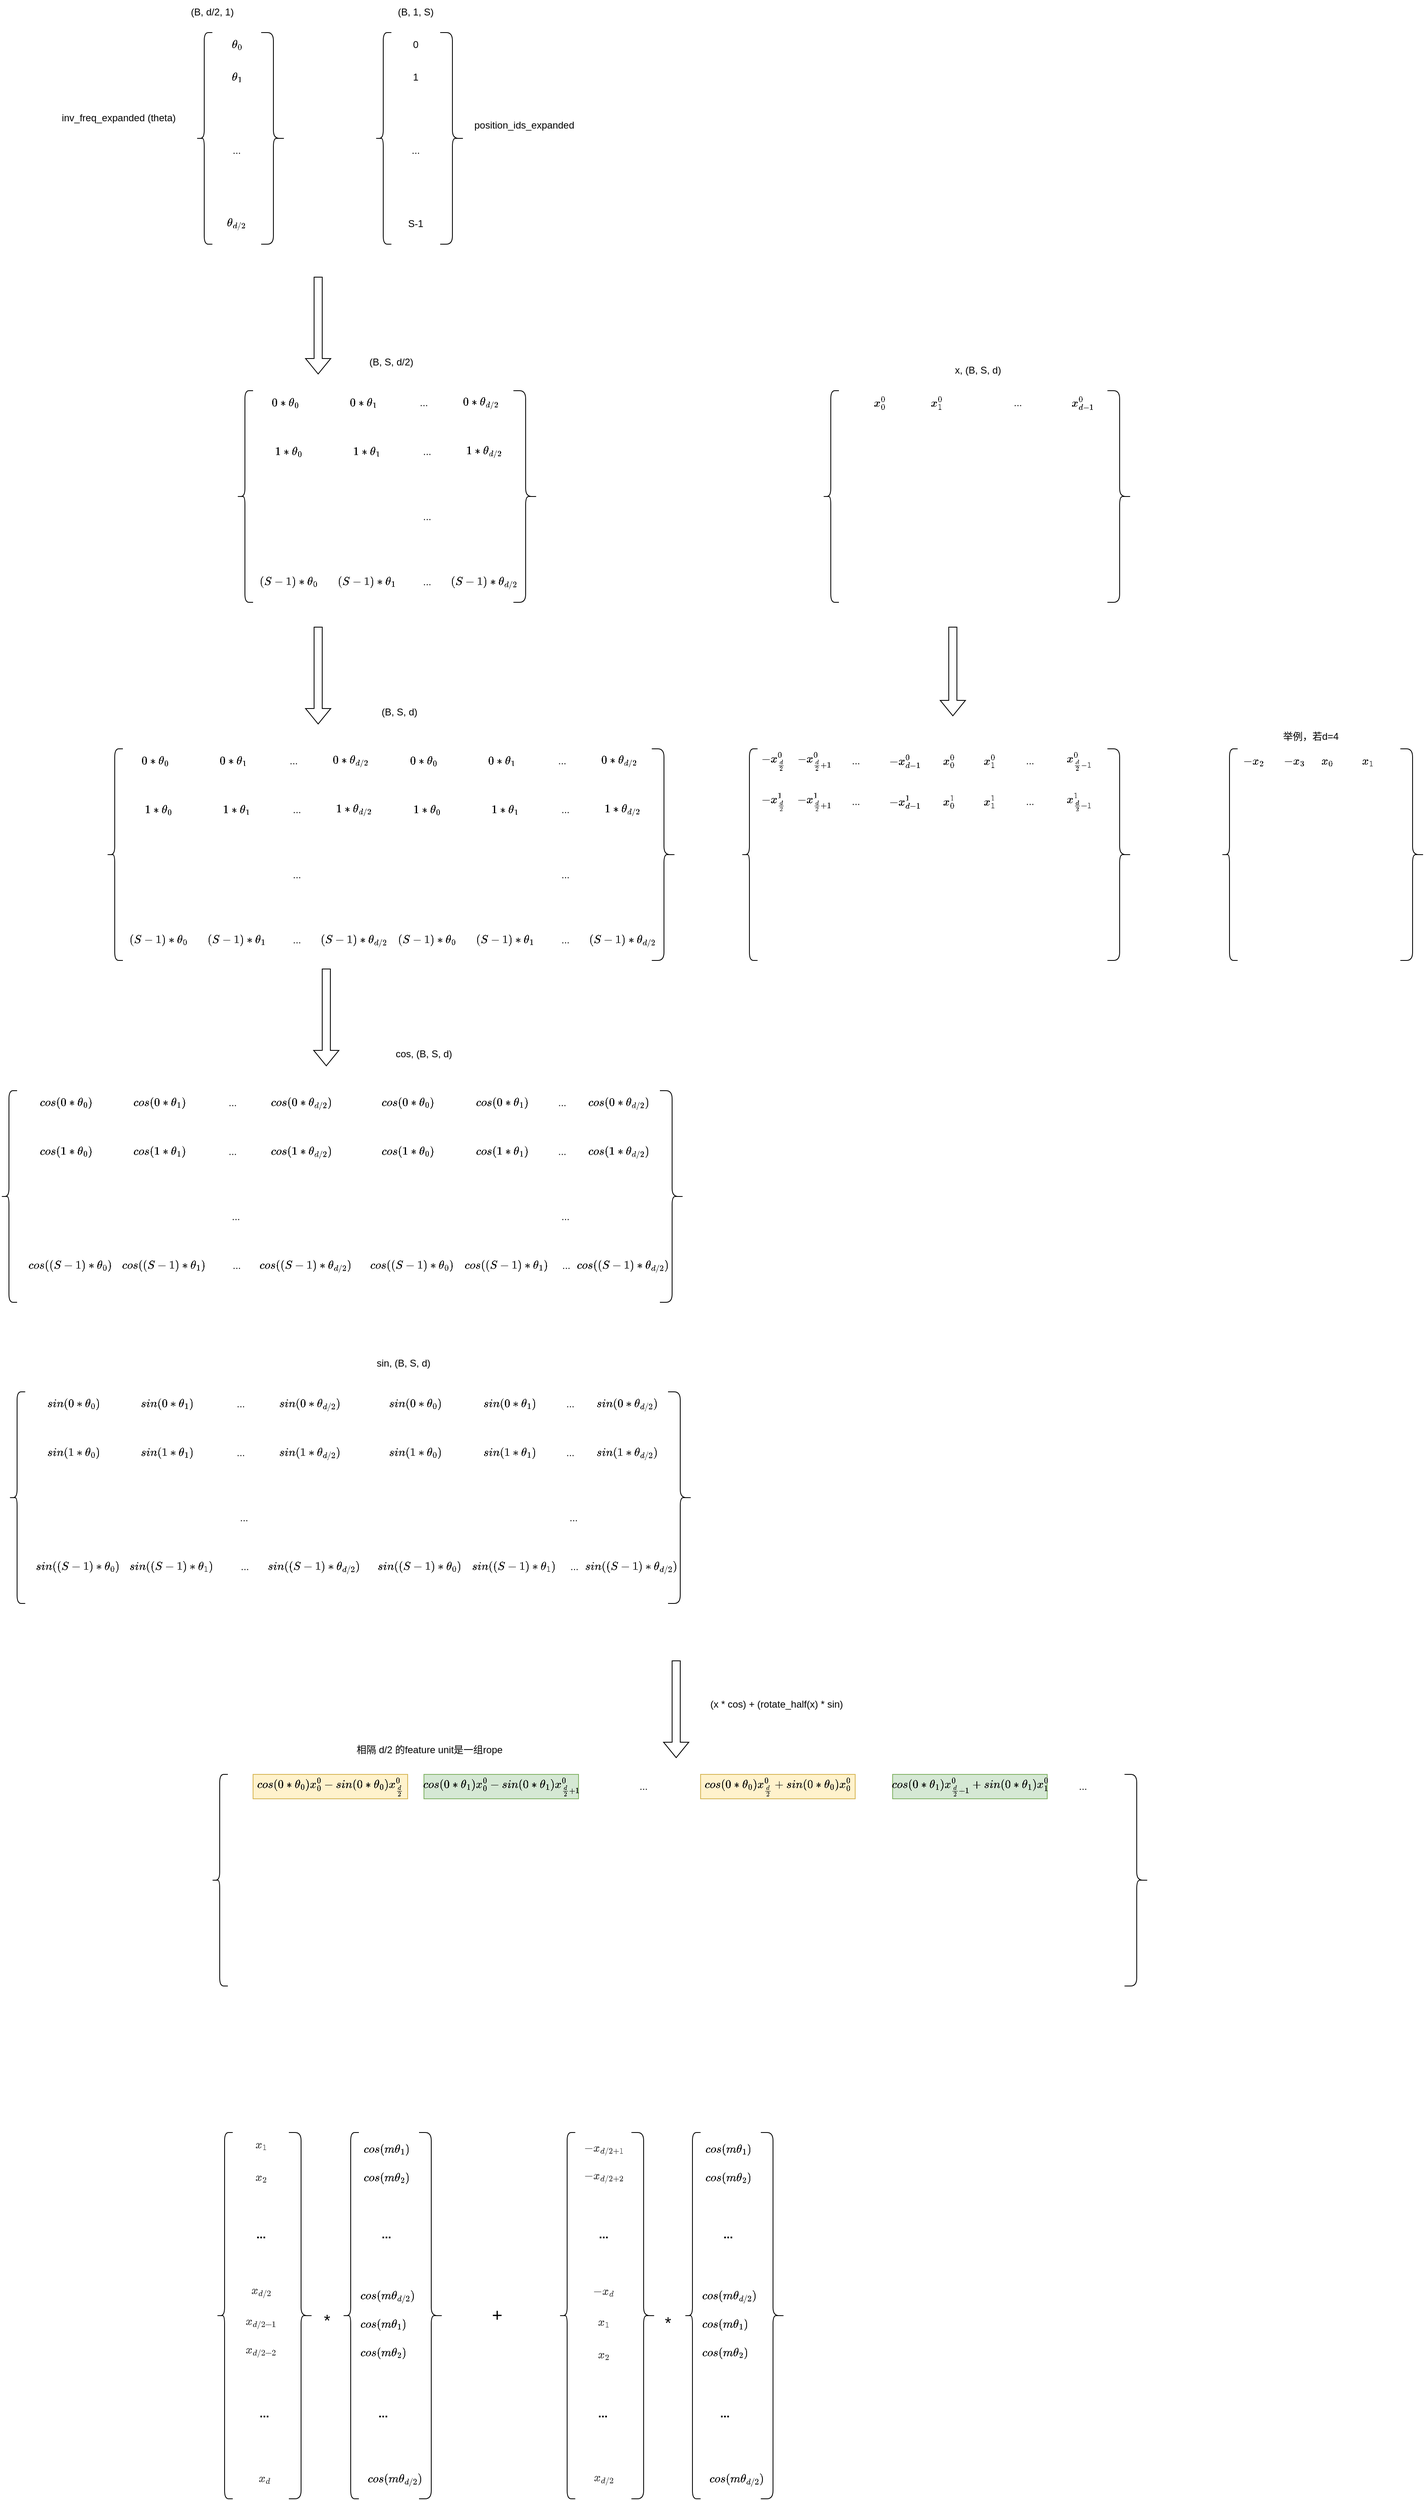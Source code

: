 <mxfile version="26.0.11">
  <diagram name="第 1 页" id="biBTl_rtlfQWN12dwksh">
    <mxGraphModel dx="1799" dy="966" grid="1" gridSize="10" guides="1" tooltips="1" connect="1" arrows="1" fold="1" page="1" pageScale="1" pageWidth="827" pageHeight="1169" math="1" shadow="0">
      <root>
        <mxCell id="0" />
        <mxCell id="1" parent="0" />
        <mxCell id="X_7hW94mpVs03wvkvOVI-5" value="" style="shape=curlyBracket;whiteSpace=wrap;html=1;rounded=1;labelPosition=left;verticalLabelPosition=middle;align=right;verticalAlign=middle;" parent="1" vertex="1">
          <mxGeometry x="290" y="90" width="20" height="260" as="geometry" />
        </mxCell>
        <mxCell id="X_7hW94mpVs03wvkvOVI-6" value="inv_freq_expanded (theta)" style="text;html=1;align=center;verticalAlign=middle;whiteSpace=wrap;rounded=0;" parent="1" vertex="1">
          <mxGeometry x="120" y="180" width="150" height="30" as="geometry" />
        </mxCell>
        <mxCell id="X_7hW94mpVs03wvkvOVI-7" value="$$\theta_0$$" style="text;html=1;align=center;verticalAlign=middle;whiteSpace=wrap;rounded=0;" parent="1" vertex="1">
          <mxGeometry x="310" y="90" width="60" height="30" as="geometry" />
        </mxCell>
        <mxCell id="X_7hW94mpVs03wvkvOVI-8" value="$$\theta_1$$" style="text;html=1;align=center;verticalAlign=middle;whiteSpace=wrap;rounded=0;" parent="1" vertex="1">
          <mxGeometry x="310" y="130" width="60" height="30" as="geometry" />
        </mxCell>
        <mxCell id="X_7hW94mpVs03wvkvOVI-9" value="$$\theta_{d/2}$$" style="text;html=1;align=center;verticalAlign=middle;whiteSpace=wrap;rounded=0;" parent="1" vertex="1">
          <mxGeometry x="310" y="310" width="60" height="30" as="geometry" />
        </mxCell>
        <mxCell id="X_7hW94mpVs03wvkvOVI-10" value="..." style="text;html=1;align=center;verticalAlign=middle;whiteSpace=wrap;rounded=0;" parent="1" vertex="1">
          <mxGeometry x="310" y="220" width="60" height="30" as="geometry" />
        </mxCell>
        <mxCell id="X_7hW94mpVs03wvkvOVI-12" value="" style="shape=curlyBracket;whiteSpace=wrap;html=1;rounded=1;flipH=1;labelPosition=right;verticalLabelPosition=middle;align=left;verticalAlign=middle;" parent="1" vertex="1">
          <mxGeometry x="370" y="90" width="30" height="260" as="geometry" />
        </mxCell>
        <mxCell id="X_7hW94mpVs03wvkvOVI-13" value="(B, d/2, 1)" style="text;html=1;align=center;verticalAlign=middle;whiteSpace=wrap;rounded=0;" parent="1" vertex="1">
          <mxGeometry x="280" y="50" width="60" height="30" as="geometry" />
        </mxCell>
        <mxCell id="X_7hW94mpVs03wvkvOVI-14" value="" style="shape=curlyBracket;whiteSpace=wrap;html=1;rounded=1;labelPosition=left;verticalLabelPosition=middle;align=right;verticalAlign=middle;" parent="1" vertex="1">
          <mxGeometry x="510" y="90" width="20" height="260" as="geometry" />
        </mxCell>
        <mxCell id="X_7hW94mpVs03wvkvOVI-15" value="0" style="text;html=1;align=center;verticalAlign=middle;whiteSpace=wrap;rounded=0;" parent="1" vertex="1">
          <mxGeometry x="530" y="90" width="60" height="30" as="geometry" />
        </mxCell>
        <mxCell id="X_7hW94mpVs03wvkvOVI-16" value="1" style="text;html=1;align=center;verticalAlign=middle;whiteSpace=wrap;rounded=0;" parent="1" vertex="1">
          <mxGeometry x="530" y="130" width="60" height="30" as="geometry" />
        </mxCell>
        <mxCell id="X_7hW94mpVs03wvkvOVI-17" value="S-1" style="text;html=1;align=center;verticalAlign=middle;whiteSpace=wrap;rounded=0;" parent="1" vertex="1">
          <mxGeometry x="530" y="310" width="60" height="30" as="geometry" />
        </mxCell>
        <mxCell id="X_7hW94mpVs03wvkvOVI-18" value="..." style="text;html=1;align=center;verticalAlign=middle;whiteSpace=wrap;rounded=0;" parent="1" vertex="1">
          <mxGeometry x="530" y="220" width="60" height="30" as="geometry" />
        </mxCell>
        <mxCell id="X_7hW94mpVs03wvkvOVI-19" value="" style="shape=curlyBracket;whiteSpace=wrap;html=1;rounded=1;flipH=1;labelPosition=right;verticalLabelPosition=middle;align=left;verticalAlign=middle;" parent="1" vertex="1">
          <mxGeometry x="590" y="90" width="30" height="260" as="geometry" />
        </mxCell>
        <mxCell id="X_7hW94mpVs03wvkvOVI-20" value="(B, 1, S)" style="text;html=1;align=center;verticalAlign=middle;whiteSpace=wrap;rounded=0;" parent="1" vertex="1">
          <mxGeometry x="530" y="50" width="60" height="30" as="geometry" />
        </mxCell>
        <mxCell id="X_7hW94mpVs03wvkvOVI-22" value="position_ids_expanded" style="text;whiteSpace=wrap;" parent="1" vertex="1">
          <mxGeometry x="630" y="190" width="160" height="40" as="geometry" />
        </mxCell>
        <mxCell id="X_7hW94mpVs03wvkvOVI-23" value="" style="shape=flexArrow;endArrow=classic;html=1;rounded=0;" parent="1" edge="1">
          <mxGeometry width="50" height="50" relative="1" as="geometry">
            <mxPoint x="440" y="390" as="sourcePoint" />
            <mxPoint x="440" y="510" as="targetPoint" />
          </mxGeometry>
        </mxCell>
        <mxCell id="X_7hW94mpVs03wvkvOVI-24" value="" style="shape=curlyBracket;whiteSpace=wrap;html=1;rounded=1;labelPosition=left;verticalLabelPosition=middle;align=right;verticalAlign=middle;" parent="1" vertex="1">
          <mxGeometry x="340" y="530" width="20" height="260" as="geometry" />
        </mxCell>
        <mxCell id="X_7hW94mpVs03wvkvOVI-25" value="$$0 * \theta_0 $$" style="text;html=1;align=center;verticalAlign=middle;whiteSpace=wrap;rounded=0;" parent="1" vertex="1">
          <mxGeometry x="370" y="530" width="60" height="30" as="geometry" />
        </mxCell>
        <mxCell id="X_7hW94mpVs03wvkvOVI-28" value="..." style="text;html=1;align=center;verticalAlign=middle;whiteSpace=wrap;rounded=0;" parent="1" vertex="1">
          <mxGeometry x="540" y="530" width="60" height="30" as="geometry" />
        </mxCell>
        <mxCell id="X_7hW94mpVs03wvkvOVI-29" value="" style="shape=curlyBracket;whiteSpace=wrap;html=1;rounded=1;flipH=1;labelPosition=right;verticalLabelPosition=middle;align=left;verticalAlign=middle;" parent="1" vertex="1">
          <mxGeometry x="680" y="530" width="30" height="260" as="geometry" />
        </mxCell>
        <mxCell id="X_7hW94mpVs03wvkvOVI-30" value="(B, S, d/2)" style="text;html=1;align=center;verticalAlign=middle;whiteSpace=wrap;rounded=0;" parent="1" vertex="1">
          <mxGeometry x="500" y="480" width="60" height="30" as="geometry" />
        </mxCell>
        <mxCell id="X_7hW94mpVs03wvkvOVI-34" value="$$0 * \theta_1 $$" style="text;html=1;align=center;verticalAlign=middle;whiteSpace=wrap;rounded=0;" parent="1" vertex="1">
          <mxGeometry x="466" y="530" width="60" height="30" as="geometry" />
        </mxCell>
        <mxCell id="X_7hW94mpVs03wvkvOVI-35" value="$$0 * \theta_{d/2} $$" style="text;html=1;align=center;verticalAlign=middle;whiteSpace=wrap;rounded=0;" parent="1" vertex="1">
          <mxGeometry x="610" y="530" width="60" height="30" as="geometry" />
        </mxCell>
        <mxCell id="X_7hW94mpVs03wvkvOVI-36" value="$$1 * \theta_0 $$" style="text;html=1;align=center;verticalAlign=middle;whiteSpace=wrap;rounded=0;" parent="1" vertex="1">
          <mxGeometry x="374" y="590" width="60" height="30" as="geometry" />
        </mxCell>
        <mxCell id="X_7hW94mpVs03wvkvOVI-37" value="..." style="text;html=1;align=center;verticalAlign=middle;whiteSpace=wrap;rounded=0;" parent="1" vertex="1">
          <mxGeometry x="544" y="590" width="60" height="30" as="geometry" />
        </mxCell>
        <mxCell id="X_7hW94mpVs03wvkvOVI-38" value="$$1 * \theta_1 $$" style="text;html=1;align=center;verticalAlign=middle;whiteSpace=wrap;rounded=0;" parent="1" vertex="1">
          <mxGeometry x="470" y="590" width="60" height="30" as="geometry" />
        </mxCell>
        <mxCell id="X_7hW94mpVs03wvkvOVI-39" value="$$1 * \theta_{d/2} $$" style="text;html=1;align=center;verticalAlign=middle;whiteSpace=wrap;rounded=0;" parent="1" vertex="1">
          <mxGeometry x="614" y="590" width="60" height="30" as="geometry" />
        </mxCell>
        <mxCell id="X_7hW94mpVs03wvkvOVI-40" value="$$(S-1) * \theta_0 $$" style="text;html=1;align=center;verticalAlign=middle;whiteSpace=wrap;rounded=0;" parent="1" vertex="1">
          <mxGeometry x="374" y="750" width="60" height="30" as="geometry" />
        </mxCell>
        <mxCell id="X_7hW94mpVs03wvkvOVI-41" value="..." style="text;html=1;align=center;verticalAlign=middle;whiteSpace=wrap;rounded=0;" parent="1" vertex="1">
          <mxGeometry x="544" y="750" width="60" height="30" as="geometry" />
        </mxCell>
        <mxCell id="X_7hW94mpVs03wvkvOVI-42" value="$$(S-1) * \theta_1 $$" style="text;html=1;align=center;verticalAlign=middle;whiteSpace=wrap;rounded=0;" parent="1" vertex="1">
          <mxGeometry x="470" y="750" width="60" height="30" as="geometry" />
        </mxCell>
        <mxCell id="X_7hW94mpVs03wvkvOVI-43" value="$$(S-1) * \theta_{d/2} $$" style="text;html=1;align=center;verticalAlign=middle;whiteSpace=wrap;rounded=0;" parent="1" vertex="1">
          <mxGeometry x="614" y="750" width="60" height="30" as="geometry" />
        </mxCell>
        <mxCell id="X_7hW94mpVs03wvkvOVI-44" value="..." style="text;html=1;align=center;verticalAlign=middle;whiteSpace=wrap;rounded=0;" parent="1" vertex="1">
          <mxGeometry x="544" y="670" width="60" height="30" as="geometry" />
        </mxCell>
        <mxCell id="X_7hW94mpVs03wvkvOVI-46" value="" style="shape=flexArrow;endArrow=classic;html=1;rounded=0;" parent="1" edge="1">
          <mxGeometry width="50" height="50" relative="1" as="geometry">
            <mxPoint x="440" y="820" as="sourcePoint" />
            <mxPoint x="440" y="940" as="targetPoint" />
          </mxGeometry>
        </mxCell>
        <mxCell id="X_7hW94mpVs03wvkvOVI-47" value="" style="shape=curlyBracket;whiteSpace=wrap;html=1;rounded=1;labelPosition=left;verticalLabelPosition=middle;align=right;verticalAlign=middle;" parent="1" vertex="1">
          <mxGeometry x="180" y="970" width="20" height="260" as="geometry" />
        </mxCell>
        <mxCell id="X_7hW94mpVs03wvkvOVI-48" value="$$0 * \theta_0 $$" style="text;html=1;align=center;verticalAlign=middle;whiteSpace=wrap;rounded=0;" parent="1" vertex="1">
          <mxGeometry x="210" y="970" width="60" height="30" as="geometry" />
        </mxCell>
        <mxCell id="X_7hW94mpVs03wvkvOVI-49" value="..." style="text;html=1;align=center;verticalAlign=middle;whiteSpace=wrap;rounded=0;" parent="1" vertex="1">
          <mxGeometry x="380" y="970" width="60" height="30" as="geometry" />
        </mxCell>
        <mxCell id="X_7hW94mpVs03wvkvOVI-50" value="" style="shape=curlyBracket;whiteSpace=wrap;html=1;rounded=1;flipH=1;labelPosition=right;verticalLabelPosition=middle;align=left;verticalAlign=middle;" parent="1" vertex="1">
          <mxGeometry x="850" y="970" width="30" height="260" as="geometry" />
        </mxCell>
        <mxCell id="X_7hW94mpVs03wvkvOVI-51" value="$$0 * \theta_1 $$" style="text;html=1;align=center;verticalAlign=middle;whiteSpace=wrap;rounded=0;" parent="1" vertex="1">
          <mxGeometry x="306" y="970" width="60" height="30" as="geometry" />
        </mxCell>
        <mxCell id="X_7hW94mpVs03wvkvOVI-52" value="$$0 * \theta_{d/2} $$" style="text;html=1;align=center;verticalAlign=middle;whiteSpace=wrap;rounded=0;" parent="1" vertex="1">
          <mxGeometry x="450" y="970" width="60" height="30" as="geometry" />
        </mxCell>
        <mxCell id="X_7hW94mpVs03wvkvOVI-53" value="$$1 * \theta_0 $$" style="text;html=1;align=center;verticalAlign=middle;whiteSpace=wrap;rounded=0;" parent="1" vertex="1">
          <mxGeometry x="214" y="1030" width="60" height="30" as="geometry" />
        </mxCell>
        <mxCell id="X_7hW94mpVs03wvkvOVI-54" value="..." style="text;html=1;align=center;verticalAlign=middle;whiteSpace=wrap;rounded=0;" parent="1" vertex="1">
          <mxGeometry x="384" y="1030" width="60" height="30" as="geometry" />
        </mxCell>
        <mxCell id="X_7hW94mpVs03wvkvOVI-55" value="$$1 * \theta_1 $$" style="text;html=1;align=center;verticalAlign=middle;whiteSpace=wrap;rounded=0;" parent="1" vertex="1">
          <mxGeometry x="310" y="1030" width="60" height="30" as="geometry" />
        </mxCell>
        <mxCell id="X_7hW94mpVs03wvkvOVI-56" value="$$1 * \theta_{d/2} $$" style="text;html=1;align=center;verticalAlign=middle;whiteSpace=wrap;rounded=0;" parent="1" vertex="1">
          <mxGeometry x="454" y="1030" width="60" height="30" as="geometry" />
        </mxCell>
        <mxCell id="X_7hW94mpVs03wvkvOVI-57" value="$$(S-1) * \theta_0 $$" style="text;html=1;align=center;verticalAlign=middle;whiteSpace=wrap;rounded=0;" parent="1" vertex="1">
          <mxGeometry x="214" y="1190" width="60" height="30" as="geometry" />
        </mxCell>
        <mxCell id="X_7hW94mpVs03wvkvOVI-58" value="..." style="text;html=1;align=center;verticalAlign=middle;whiteSpace=wrap;rounded=0;" parent="1" vertex="1">
          <mxGeometry x="384" y="1190" width="60" height="30" as="geometry" />
        </mxCell>
        <mxCell id="X_7hW94mpVs03wvkvOVI-59" value="$$(S-1) * \theta_1 $$" style="text;html=1;align=center;verticalAlign=middle;whiteSpace=wrap;rounded=0;" parent="1" vertex="1">
          <mxGeometry x="310" y="1190" width="60" height="30" as="geometry" />
        </mxCell>
        <mxCell id="X_7hW94mpVs03wvkvOVI-60" value="$$(S-1) * \theta_{d/2} $$" style="text;html=1;align=center;verticalAlign=middle;whiteSpace=wrap;rounded=0;" parent="1" vertex="1">
          <mxGeometry x="454" y="1190" width="60" height="30" as="geometry" />
        </mxCell>
        <mxCell id="X_7hW94mpVs03wvkvOVI-61" value="..." style="text;html=1;align=center;verticalAlign=middle;whiteSpace=wrap;rounded=0;" parent="1" vertex="1">
          <mxGeometry x="384" y="1110" width="60" height="30" as="geometry" />
        </mxCell>
        <mxCell id="X_7hW94mpVs03wvkvOVI-62" value="$$0 * \theta_0 $$" style="text;html=1;align=center;verticalAlign=middle;whiteSpace=wrap;rounded=0;" parent="1" vertex="1">
          <mxGeometry x="540" y="970" width="60" height="30" as="geometry" />
        </mxCell>
        <mxCell id="X_7hW94mpVs03wvkvOVI-63" value="..." style="text;html=1;align=center;verticalAlign=middle;whiteSpace=wrap;rounded=0;" parent="1" vertex="1">
          <mxGeometry x="710" y="970" width="60" height="30" as="geometry" />
        </mxCell>
        <mxCell id="X_7hW94mpVs03wvkvOVI-64" value="$$0 * \theta_1 $$" style="text;html=1;align=center;verticalAlign=middle;whiteSpace=wrap;rounded=0;" parent="1" vertex="1">
          <mxGeometry x="636" y="970" width="60" height="30" as="geometry" />
        </mxCell>
        <mxCell id="X_7hW94mpVs03wvkvOVI-65" value="$$0 * \theta_{d/2} $$" style="text;html=1;align=center;verticalAlign=middle;whiteSpace=wrap;rounded=0;" parent="1" vertex="1">
          <mxGeometry x="780" y="970" width="60" height="30" as="geometry" />
        </mxCell>
        <mxCell id="X_7hW94mpVs03wvkvOVI-66" value="$$1 * \theta_0 $$" style="text;html=1;align=center;verticalAlign=middle;whiteSpace=wrap;rounded=0;" parent="1" vertex="1">
          <mxGeometry x="544" y="1030" width="60" height="30" as="geometry" />
        </mxCell>
        <mxCell id="X_7hW94mpVs03wvkvOVI-67" value="..." style="text;html=1;align=center;verticalAlign=middle;whiteSpace=wrap;rounded=0;" parent="1" vertex="1">
          <mxGeometry x="714" y="1030" width="60" height="30" as="geometry" />
        </mxCell>
        <mxCell id="X_7hW94mpVs03wvkvOVI-68" value="$$1 * \theta_1 $$" style="text;html=1;align=center;verticalAlign=middle;whiteSpace=wrap;rounded=0;" parent="1" vertex="1">
          <mxGeometry x="640" y="1030" width="60" height="30" as="geometry" />
        </mxCell>
        <mxCell id="X_7hW94mpVs03wvkvOVI-69" value="$$1 * \theta_{d/2} $$" style="text;html=1;align=center;verticalAlign=middle;whiteSpace=wrap;rounded=0;" parent="1" vertex="1">
          <mxGeometry x="784" y="1030" width="60" height="30" as="geometry" />
        </mxCell>
        <mxCell id="X_7hW94mpVs03wvkvOVI-70" value="$$(S-1) * \theta_0 $$" style="text;html=1;align=center;verticalAlign=middle;whiteSpace=wrap;rounded=0;" parent="1" vertex="1">
          <mxGeometry x="544" y="1190" width="60" height="30" as="geometry" />
        </mxCell>
        <mxCell id="X_7hW94mpVs03wvkvOVI-71" value="..." style="text;html=1;align=center;verticalAlign=middle;whiteSpace=wrap;rounded=0;" parent="1" vertex="1">
          <mxGeometry x="714" y="1190" width="60" height="30" as="geometry" />
        </mxCell>
        <mxCell id="X_7hW94mpVs03wvkvOVI-72" value="$$(S-1) * \theta_1 $$" style="text;html=1;align=center;verticalAlign=middle;whiteSpace=wrap;rounded=0;" parent="1" vertex="1">
          <mxGeometry x="640" y="1190" width="60" height="30" as="geometry" />
        </mxCell>
        <mxCell id="X_7hW94mpVs03wvkvOVI-73" value="$$(S-1) * \theta_{d/2} $$" style="text;html=1;align=center;verticalAlign=middle;whiteSpace=wrap;rounded=0;" parent="1" vertex="1">
          <mxGeometry x="784" y="1190" width="60" height="30" as="geometry" />
        </mxCell>
        <mxCell id="X_7hW94mpVs03wvkvOVI-74" value="..." style="text;html=1;align=center;verticalAlign=middle;whiteSpace=wrap;rounded=0;" parent="1" vertex="1">
          <mxGeometry x="714" y="1110" width="60" height="30" as="geometry" />
        </mxCell>
        <mxCell id="X_7hW94mpVs03wvkvOVI-76" value="(B, S, d)" style="text;html=1;align=center;verticalAlign=middle;whiteSpace=wrap;rounded=0;" parent="1" vertex="1">
          <mxGeometry x="510" y="910" width="60" height="30" as="geometry" />
        </mxCell>
        <mxCell id="X_7hW94mpVs03wvkvOVI-77" value="x, (B, S, d)" style="text;html=1;align=center;verticalAlign=middle;whiteSpace=wrap;rounded=0;" parent="1" vertex="1">
          <mxGeometry x="1221" y="490" width="60" height="30" as="geometry" />
        </mxCell>
        <mxCell id="X_7hW94mpVs03wvkvOVI-78" value="" style="shape=curlyBracket;whiteSpace=wrap;html=1;rounded=1;labelPosition=left;verticalLabelPosition=middle;align=right;verticalAlign=middle;" parent="1" vertex="1">
          <mxGeometry x="1060" y="530" width="20" height="260" as="geometry" />
        </mxCell>
        <mxCell id="X_7hW94mpVs03wvkvOVI-79" value="$$x_0^0$$" style="text;html=1;align=center;verticalAlign=middle;whiteSpace=wrap;rounded=0;" parent="1" vertex="1">
          <mxGeometry x="1100" y="530" width="60" height="30" as="geometry" />
        </mxCell>
        <mxCell id="X_7hW94mpVs03wvkvOVI-80" value="$$x_1^0$$" style="text;html=1;align=center;verticalAlign=middle;whiteSpace=wrap;rounded=0;" parent="1" vertex="1">
          <mxGeometry x="1170" y="530" width="60" height="30" as="geometry" />
        </mxCell>
        <mxCell id="X_7hW94mpVs03wvkvOVI-81" value="$$x^0_{d-1}$$" style="text;html=1;align=center;verticalAlign=middle;whiteSpace=wrap;rounded=0;" parent="1" vertex="1">
          <mxGeometry x="1350" y="530" width="60" height="30" as="geometry" />
        </mxCell>
        <mxCell id="X_7hW94mpVs03wvkvOVI-83" value="" style="shape=curlyBracket;whiteSpace=wrap;html=1;rounded=1;flipH=1;labelPosition=right;verticalLabelPosition=middle;align=left;verticalAlign=middle;" parent="1" vertex="1">
          <mxGeometry x="1410" y="530" width="30" height="260" as="geometry" />
        </mxCell>
        <mxCell id="X_7hW94mpVs03wvkvOVI-84" value="" style="shape=flexArrow;endArrow=classic;html=1;rounded=0;" parent="1" edge="1">
          <mxGeometry width="50" height="50" relative="1" as="geometry">
            <mxPoint x="1220" y="820" as="sourcePoint" />
            <mxPoint x="1220" y="930" as="targetPoint" />
          </mxGeometry>
        </mxCell>
        <mxCell id="X_7hW94mpVs03wvkvOVI-85" value="..." style="text;html=1;align=center;verticalAlign=middle;whiteSpace=wrap;rounded=0;" parent="1" vertex="1">
          <mxGeometry x="1270" y="530" width="60" height="30" as="geometry" />
        </mxCell>
        <mxCell id="X_7hW94mpVs03wvkvOVI-86" value="" style="shape=curlyBracket;whiteSpace=wrap;html=1;rounded=1;labelPosition=left;verticalLabelPosition=middle;align=right;verticalAlign=middle;" parent="1" vertex="1">
          <mxGeometry x="960" y="970" width="20" height="260" as="geometry" />
        </mxCell>
        <mxCell id="X_7hW94mpVs03wvkvOVI-87" value="$$x_0^0$$" style="text;html=1;align=center;verticalAlign=middle;whiteSpace=wrap;rounded=0;" parent="1" vertex="1">
          <mxGeometry x="1185" y="970" width="60" height="30" as="geometry" />
        </mxCell>
        <mxCell id="X_7hW94mpVs03wvkvOVI-88" value="$$x_1^0$$" style="text;html=1;align=center;verticalAlign=middle;whiteSpace=wrap;rounded=0;" parent="1" vertex="1">
          <mxGeometry x="1235" y="970" width="60" height="30" as="geometry" />
        </mxCell>
        <mxCell id="X_7hW94mpVs03wvkvOVI-89" value="$$x_{\frac{d}{2}-1}^0$$" style="text;html=1;align=center;verticalAlign=middle;whiteSpace=wrap;rounded=0;" parent="1" vertex="1">
          <mxGeometry x="1345" y="970" width="60" height="30" as="geometry" />
        </mxCell>
        <mxCell id="X_7hW94mpVs03wvkvOVI-91" value="..." style="text;html=1;align=center;verticalAlign=middle;whiteSpace=wrap;rounded=0;" parent="1" vertex="1">
          <mxGeometry x="1285" y="970" width="60" height="30" as="geometry" />
        </mxCell>
        <mxCell id="X_7hW94mpVs03wvkvOVI-95" value="$$-x^0_{d-1}$$" style="text;html=1;align=center;verticalAlign=middle;whiteSpace=wrap;rounded=0;" parent="1" vertex="1">
          <mxGeometry x="1131" y="970" width="60" height="30" as="geometry" />
        </mxCell>
        <mxCell id="X_7hW94mpVs03wvkvOVI-96" value="" style="shape=curlyBracket;whiteSpace=wrap;html=1;rounded=1;flipH=1;labelPosition=right;verticalLabelPosition=middle;align=left;verticalAlign=middle;" parent="1" vertex="1">
          <mxGeometry x="1410" y="970" width="30" height="260" as="geometry" />
        </mxCell>
        <mxCell id="X_7hW94mpVs03wvkvOVI-97" value="..." style="text;html=1;align=center;verticalAlign=middle;whiteSpace=wrap;rounded=0;" parent="1" vertex="1">
          <mxGeometry x="1071" y="970" width="60" height="30" as="geometry" />
        </mxCell>
        <mxCell id="X_7hW94mpVs03wvkvOVI-98" value="$$-x^0_{\frac{d}{2}}$$" style="text;html=1;align=center;verticalAlign=middle;whiteSpace=wrap;rounded=0;" parent="1" vertex="1">
          <mxGeometry x="970" y="970" width="60" height="30" as="geometry" />
        </mxCell>
        <mxCell id="X_7hW94mpVs03wvkvOVI-99" value="$$-x^0_{\frac{d}{2}+1}$$" style="text;html=1;align=center;verticalAlign=middle;whiteSpace=wrap;rounded=0;" parent="1" vertex="1">
          <mxGeometry x="1020" y="970" width="60" height="30" as="geometry" />
        </mxCell>
        <mxCell id="X_7hW94mpVs03wvkvOVI-101" value="" style="shape=curlyBracket;whiteSpace=wrap;html=1;rounded=1;labelPosition=left;verticalLabelPosition=middle;align=right;verticalAlign=middle;" parent="1" vertex="1">
          <mxGeometry x="1550" y="970" width="20" height="260" as="geometry" />
        </mxCell>
        <mxCell id="X_7hW94mpVs03wvkvOVI-102" value="$$x_0$$" style="text;html=1;align=center;verticalAlign=middle;whiteSpace=wrap;rounded=0;" parent="1" vertex="1">
          <mxGeometry x="1650" y="970" width="60" height="30" as="geometry" />
        </mxCell>
        <mxCell id="X_7hW94mpVs03wvkvOVI-103" value="$$x_1$$" style="text;html=1;align=center;verticalAlign=middle;whiteSpace=wrap;rounded=0;" parent="1" vertex="1">
          <mxGeometry x="1700" y="970" width="60" height="30" as="geometry" />
        </mxCell>
        <mxCell id="X_7hW94mpVs03wvkvOVI-107" value="" style="shape=curlyBracket;whiteSpace=wrap;html=1;rounded=1;flipH=1;labelPosition=right;verticalLabelPosition=middle;align=left;verticalAlign=middle;" parent="1" vertex="1">
          <mxGeometry x="1770" y="970" width="30" height="260" as="geometry" />
        </mxCell>
        <mxCell id="X_7hW94mpVs03wvkvOVI-109" value="$$-x_2$$" style="text;html=1;align=center;verticalAlign=middle;whiteSpace=wrap;rounded=0;" parent="1" vertex="1">
          <mxGeometry x="1560" y="970" width="60" height="30" as="geometry" />
        </mxCell>
        <mxCell id="X_7hW94mpVs03wvkvOVI-111" value="$$-x_3$$" style="text;html=1;align=center;verticalAlign=middle;whiteSpace=wrap;rounded=0;" parent="1" vertex="1">
          <mxGeometry x="1610" y="970" width="60" height="30" as="geometry" />
        </mxCell>
        <mxCell id="X_7hW94mpVs03wvkvOVI-113" value="举例，若d=4" style="text;html=1;align=center;verticalAlign=middle;whiteSpace=wrap;rounded=0;fontStyle=0" parent="1" vertex="1">
          <mxGeometry x="1620" y="940" width="80" height="30" as="geometry" />
        </mxCell>
        <mxCell id="X_7hW94mpVs03wvkvOVI-115" value="" style="shape=flexArrow;endArrow=classic;html=1;rounded=0;" parent="1" edge="1">
          <mxGeometry width="50" height="50" relative="1" as="geometry">
            <mxPoint x="450" y="1240" as="sourcePoint" />
            <mxPoint x="450" y="1360" as="targetPoint" />
          </mxGeometry>
        </mxCell>
        <mxCell id="X_7hW94mpVs03wvkvOVI-116" value="" style="shape=curlyBracket;whiteSpace=wrap;html=1;rounded=1;labelPosition=left;verticalLabelPosition=middle;align=right;verticalAlign=middle;" parent="1" vertex="1">
          <mxGeometry x="50" y="1390" width="20" height="260" as="geometry" />
        </mxCell>
        <mxCell id="X_7hW94mpVs03wvkvOVI-117" value="$$cos(0 * \theta_0) $$" style="text;html=1;align=center;verticalAlign=middle;whiteSpace=wrap;rounded=0;" parent="1" vertex="1">
          <mxGeometry x="100" y="1390" width="60" height="30" as="geometry" />
        </mxCell>
        <mxCell id="X_7hW94mpVs03wvkvOVI-118" value="..." style="text;html=1;align=center;verticalAlign=middle;whiteSpace=wrap;rounded=0;" parent="1" vertex="1">
          <mxGeometry x="305" y="1390" width="60" height="30" as="geometry" />
        </mxCell>
        <mxCell id="X_7hW94mpVs03wvkvOVI-119" value="" style="shape=curlyBracket;whiteSpace=wrap;html=1;rounded=1;flipH=1;labelPosition=right;verticalLabelPosition=middle;align=left;verticalAlign=middle;" parent="1" vertex="1">
          <mxGeometry x="860" y="1390" width="30" height="260" as="geometry" />
        </mxCell>
        <mxCell id="X_7hW94mpVs03wvkvOVI-120" value="$$cos(0 * \theta_1) $$" style="text;html=1;align=center;verticalAlign=middle;whiteSpace=wrap;rounded=0;" parent="1" vertex="1">
          <mxGeometry x="215" y="1390" width="60" height="30" as="geometry" />
        </mxCell>
        <mxCell id="X_7hW94mpVs03wvkvOVI-121" value="$$cos(0 * \theta_{d/2} )$$" style="text;html=1;align=center;verticalAlign=middle;whiteSpace=wrap;rounded=0;" parent="1" vertex="1">
          <mxGeometry x="390" y="1390" width="60" height="30" as="geometry" />
        </mxCell>
        <mxCell id="X_7hW94mpVs03wvkvOVI-130" value="..." style="text;html=1;align=center;verticalAlign=middle;whiteSpace=wrap;rounded=0;" parent="1" vertex="1">
          <mxGeometry x="309" y="1530" width="60" height="30" as="geometry" />
        </mxCell>
        <mxCell id="X_7hW94mpVs03wvkvOVI-131" value="$$cos(0 * \theta_0) $$" style="text;html=1;align=center;verticalAlign=middle;whiteSpace=wrap;rounded=0;" parent="1" vertex="1">
          <mxGeometry x="520" y="1390" width="60" height="30" as="geometry" />
        </mxCell>
        <mxCell id="X_7hW94mpVs03wvkvOVI-132" value="..." style="text;html=1;align=center;verticalAlign=middle;whiteSpace=wrap;rounded=0;" parent="1" vertex="1">
          <mxGeometry x="710" y="1390" width="60" height="30" as="geometry" />
        </mxCell>
        <mxCell id="X_7hW94mpVs03wvkvOVI-133" value="$$cos(0 * \theta_1) $$" style="text;html=1;align=center;verticalAlign=middle;whiteSpace=wrap;rounded=0;" parent="1" vertex="1">
          <mxGeometry x="636" y="1390" width="60" height="30" as="geometry" />
        </mxCell>
        <mxCell id="X_7hW94mpVs03wvkvOVI-134" value="$$cos(0 * \theta_{d/2} )$$" style="text;html=1;align=center;verticalAlign=middle;whiteSpace=wrap;rounded=0;" parent="1" vertex="1">
          <mxGeometry x="780" y="1390" width="60" height="30" as="geometry" />
        </mxCell>
        <mxCell id="X_7hW94mpVs03wvkvOVI-143" value="..." style="text;html=1;align=center;verticalAlign=middle;whiteSpace=wrap;rounded=0;" parent="1" vertex="1">
          <mxGeometry x="714" y="1530" width="60" height="30" as="geometry" />
        </mxCell>
        <mxCell id="X_7hW94mpVs03wvkvOVI-144" value="cos, (B, S, d)" style="text;html=1;align=center;verticalAlign=middle;whiteSpace=wrap;rounded=0;" parent="1" vertex="1">
          <mxGeometry x="520" y="1330" width="100" height="30" as="geometry" />
        </mxCell>
        <mxCell id="X_7hW94mpVs03wvkvOVI-145" value="$$cos(1 * \theta_0) $$" style="text;html=1;align=center;verticalAlign=middle;whiteSpace=wrap;rounded=0;" parent="1" vertex="1">
          <mxGeometry x="100" y="1450" width="60" height="30" as="geometry" />
        </mxCell>
        <mxCell id="X_7hW94mpVs03wvkvOVI-146" value="..." style="text;html=1;align=center;verticalAlign=middle;whiteSpace=wrap;rounded=0;" parent="1" vertex="1">
          <mxGeometry x="305" y="1450" width="60" height="30" as="geometry" />
        </mxCell>
        <mxCell id="X_7hW94mpVs03wvkvOVI-147" value="$$cos(1 * \theta_1) $$" style="text;html=1;align=center;verticalAlign=middle;whiteSpace=wrap;rounded=0;" parent="1" vertex="1">
          <mxGeometry x="215" y="1450" width="60" height="30" as="geometry" />
        </mxCell>
        <mxCell id="X_7hW94mpVs03wvkvOVI-148" value="$$cos(1 * \theta_{d/2} )$$" style="text;html=1;align=center;verticalAlign=middle;whiteSpace=wrap;rounded=0;" parent="1" vertex="1">
          <mxGeometry x="390" y="1450" width="60" height="30" as="geometry" />
        </mxCell>
        <mxCell id="X_7hW94mpVs03wvkvOVI-149" value="$$cos(1 * \theta_0) $$" style="text;html=1;align=center;verticalAlign=middle;whiteSpace=wrap;rounded=0;" parent="1" vertex="1">
          <mxGeometry x="520" y="1450" width="60" height="30" as="geometry" />
        </mxCell>
        <mxCell id="X_7hW94mpVs03wvkvOVI-150" value="..." style="text;html=1;align=center;verticalAlign=middle;whiteSpace=wrap;rounded=0;" parent="1" vertex="1">
          <mxGeometry x="710" y="1450" width="60" height="30" as="geometry" />
        </mxCell>
        <mxCell id="X_7hW94mpVs03wvkvOVI-151" value="$$cos(1 * \theta_1) $$" style="text;html=1;align=center;verticalAlign=middle;whiteSpace=wrap;rounded=0;" parent="1" vertex="1">
          <mxGeometry x="636" y="1450" width="60" height="30" as="geometry" />
        </mxCell>
        <mxCell id="X_7hW94mpVs03wvkvOVI-152" value="$$cos(1 * \theta_{d/2} )$$" style="text;html=1;align=center;verticalAlign=middle;whiteSpace=wrap;rounded=0;" parent="1" vertex="1">
          <mxGeometry x="780" y="1450" width="60" height="30" as="geometry" />
        </mxCell>
        <mxCell id="X_7hW94mpVs03wvkvOVI-153" value="$$cos((S-1) * \theta_0) $$" style="text;html=1;align=center;verticalAlign=middle;whiteSpace=wrap;rounded=0;" parent="1" vertex="1">
          <mxGeometry x="105" y="1590" width="60" height="30" as="geometry" />
        </mxCell>
        <mxCell id="X_7hW94mpVs03wvkvOVI-154" value="..." style="text;html=1;align=center;verticalAlign=middle;whiteSpace=wrap;rounded=0;" parent="1" vertex="1">
          <mxGeometry x="310" y="1590" width="60" height="30" as="geometry" />
        </mxCell>
        <mxCell id="X_7hW94mpVs03wvkvOVI-155" value="$$cos((S-1)&amp;nbsp;* \theta_1) $$" style="text;html=1;align=center;verticalAlign=middle;whiteSpace=wrap;rounded=0;" parent="1" vertex="1">
          <mxGeometry x="220" y="1590" width="60" height="30" as="geometry" />
        </mxCell>
        <mxCell id="X_7hW94mpVs03wvkvOVI-156" value="$$cos((S-1)&amp;nbsp;* \theta_{d/2} )$$" style="text;html=1;align=center;verticalAlign=middle;whiteSpace=wrap;rounded=0;" parent="1" vertex="1">
          <mxGeometry x="395" y="1590" width="60" height="30" as="geometry" />
        </mxCell>
        <mxCell id="X_7hW94mpVs03wvkvOVI-157" value="$$cos((S-1)&amp;nbsp;* \theta_0) $$" style="text;html=1;align=center;verticalAlign=middle;whiteSpace=wrap;rounded=0;" parent="1" vertex="1">
          <mxGeometry x="525" y="1590" width="60" height="30" as="geometry" />
        </mxCell>
        <mxCell id="X_7hW94mpVs03wvkvOVI-158" value="..." style="text;html=1;align=center;verticalAlign=middle;whiteSpace=wrap;rounded=0;" parent="1" vertex="1">
          <mxGeometry x="715" y="1590" width="60" height="30" as="geometry" />
        </mxCell>
        <mxCell id="X_7hW94mpVs03wvkvOVI-159" value="$$cos((S-1)&amp;nbsp;* \theta_1) $$" style="text;html=1;align=center;verticalAlign=middle;whiteSpace=wrap;rounded=0;" parent="1" vertex="1">
          <mxGeometry x="641" y="1590" width="60" height="30" as="geometry" />
        </mxCell>
        <mxCell id="X_7hW94mpVs03wvkvOVI-160" value="$$cos((S-1)&amp;nbsp;* \theta_{d/2} )$$" style="text;html=1;align=center;verticalAlign=middle;whiteSpace=wrap;rounded=0;" parent="1" vertex="1">
          <mxGeometry x="785" y="1590" width="60" height="30" as="geometry" />
        </mxCell>
        <mxCell id="X_7hW94mpVs03wvkvOVI-165" value="$$x_0^1$$" style="text;html=1;align=center;verticalAlign=middle;whiteSpace=wrap;rounded=0;" parent="1" vertex="1">
          <mxGeometry x="1185" y="1020" width="60" height="30" as="geometry" />
        </mxCell>
        <mxCell id="X_7hW94mpVs03wvkvOVI-166" value="$$x_1^1$$" style="text;html=1;align=center;verticalAlign=middle;whiteSpace=wrap;rounded=0;" parent="1" vertex="1">
          <mxGeometry x="1235" y="1020" width="60" height="30" as="geometry" />
        </mxCell>
        <mxCell id="X_7hW94mpVs03wvkvOVI-167" value="$$x_{\frac{d}{2}-1}^1$$" style="text;html=1;align=center;verticalAlign=middle;whiteSpace=wrap;rounded=0;" parent="1" vertex="1">
          <mxGeometry x="1345" y="1020" width="60" height="30" as="geometry" />
        </mxCell>
        <mxCell id="X_7hW94mpVs03wvkvOVI-168" value="..." style="text;html=1;align=center;verticalAlign=middle;whiteSpace=wrap;rounded=0;" parent="1" vertex="1">
          <mxGeometry x="1285" y="1020" width="60" height="30" as="geometry" />
        </mxCell>
        <mxCell id="X_7hW94mpVs03wvkvOVI-169" value="$$-x^1_{d-1}$$" style="text;html=1;align=center;verticalAlign=middle;whiteSpace=wrap;rounded=0;" parent="1" vertex="1">
          <mxGeometry x="1131" y="1020" width="60" height="30" as="geometry" />
        </mxCell>
        <mxCell id="X_7hW94mpVs03wvkvOVI-170" value="..." style="text;html=1;align=center;verticalAlign=middle;whiteSpace=wrap;rounded=0;" parent="1" vertex="1">
          <mxGeometry x="1071" y="1020" width="60" height="30" as="geometry" />
        </mxCell>
        <mxCell id="X_7hW94mpVs03wvkvOVI-171" value="$$-x^1_{\frac{d}{2}}$$" style="text;html=1;align=center;verticalAlign=middle;whiteSpace=wrap;rounded=0;" parent="1" vertex="1">
          <mxGeometry x="970" y="1020" width="60" height="30" as="geometry" />
        </mxCell>
        <mxCell id="X_7hW94mpVs03wvkvOVI-172" value="$$-x^1_{\frac{d}{2}+1}$$" style="text;html=1;align=center;verticalAlign=middle;whiteSpace=wrap;rounded=0;" parent="1" vertex="1">
          <mxGeometry x="1020" y="1020" width="60" height="30" as="geometry" />
        </mxCell>
        <mxCell id="X_7hW94mpVs03wvkvOVI-173" value="" style="shape=curlyBracket;whiteSpace=wrap;html=1;rounded=1;labelPosition=left;verticalLabelPosition=middle;align=right;verticalAlign=middle;" parent="1" vertex="1">
          <mxGeometry x="60" y="1760" width="20" height="260" as="geometry" />
        </mxCell>
        <mxCell id="X_7hW94mpVs03wvkvOVI-174" value="$$sin(0 * \theta_0) $$" style="text;html=1;align=center;verticalAlign=middle;whiteSpace=wrap;rounded=0;" parent="1" vertex="1">
          <mxGeometry x="110" y="1760" width="60" height="30" as="geometry" />
        </mxCell>
        <mxCell id="X_7hW94mpVs03wvkvOVI-175" value="..." style="text;html=1;align=center;verticalAlign=middle;whiteSpace=wrap;rounded=0;" parent="1" vertex="1">
          <mxGeometry x="315" y="1760" width="60" height="30" as="geometry" />
        </mxCell>
        <mxCell id="X_7hW94mpVs03wvkvOVI-176" value="" style="shape=curlyBracket;whiteSpace=wrap;html=1;rounded=1;flipH=1;labelPosition=right;verticalLabelPosition=middle;align=left;verticalAlign=middle;" parent="1" vertex="1">
          <mxGeometry x="870" y="1760" width="30" height="260" as="geometry" />
        </mxCell>
        <mxCell id="X_7hW94mpVs03wvkvOVI-177" value="$$sin(0 * \theta_1) $$" style="text;html=1;align=center;verticalAlign=middle;whiteSpace=wrap;rounded=0;" parent="1" vertex="1">
          <mxGeometry x="225" y="1760" width="60" height="30" as="geometry" />
        </mxCell>
        <mxCell id="X_7hW94mpVs03wvkvOVI-178" value="$$sin(0 * \theta_{d/2} )$$" style="text;html=1;align=center;verticalAlign=middle;whiteSpace=wrap;rounded=0;" parent="1" vertex="1">
          <mxGeometry x="400" y="1760" width="60" height="30" as="geometry" />
        </mxCell>
        <mxCell id="X_7hW94mpVs03wvkvOVI-179" value="..." style="text;html=1;align=center;verticalAlign=middle;whiteSpace=wrap;rounded=0;" parent="1" vertex="1">
          <mxGeometry x="319" y="1900" width="60" height="30" as="geometry" />
        </mxCell>
        <mxCell id="X_7hW94mpVs03wvkvOVI-180" value="$$sin(0 * \theta_0) $$" style="text;html=1;align=center;verticalAlign=middle;whiteSpace=wrap;rounded=0;" parent="1" vertex="1">
          <mxGeometry x="530" y="1760" width="60" height="30" as="geometry" />
        </mxCell>
        <mxCell id="X_7hW94mpVs03wvkvOVI-181" value="..." style="text;html=1;align=center;verticalAlign=middle;whiteSpace=wrap;rounded=0;" parent="1" vertex="1">
          <mxGeometry x="720" y="1760" width="60" height="30" as="geometry" />
        </mxCell>
        <mxCell id="X_7hW94mpVs03wvkvOVI-182" value="$$sin(0 * \theta_1) $$" style="text;html=1;align=center;verticalAlign=middle;whiteSpace=wrap;rounded=0;" parent="1" vertex="1">
          <mxGeometry x="646" y="1760" width="60" height="30" as="geometry" />
        </mxCell>
        <mxCell id="X_7hW94mpVs03wvkvOVI-183" value="$$sin(0 * \theta_{d/2} )$$" style="text;html=1;align=center;verticalAlign=middle;whiteSpace=wrap;rounded=0;" parent="1" vertex="1">
          <mxGeometry x="790" y="1760" width="60" height="30" as="geometry" />
        </mxCell>
        <mxCell id="X_7hW94mpVs03wvkvOVI-184" value="..." style="text;html=1;align=center;verticalAlign=middle;whiteSpace=wrap;rounded=0;" parent="1" vertex="1">
          <mxGeometry x="724" y="1900" width="60" height="30" as="geometry" />
        </mxCell>
        <mxCell id="X_7hW94mpVs03wvkvOVI-185" value="$$sin(1 * \theta_0) $$" style="text;html=1;align=center;verticalAlign=middle;whiteSpace=wrap;rounded=0;" parent="1" vertex="1">
          <mxGeometry x="110" y="1820" width="60" height="30" as="geometry" />
        </mxCell>
        <mxCell id="X_7hW94mpVs03wvkvOVI-186" value="..." style="text;html=1;align=center;verticalAlign=middle;whiteSpace=wrap;rounded=0;" parent="1" vertex="1">
          <mxGeometry x="315" y="1820" width="60" height="30" as="geometry" />
        </mxCell>
        <mxCell id="X_7hW94mpVs03wvkvOVI-187" value="$$sin(1 * \theta_1) $$" style="text;html=1;align=center;verticalAlign=middle;whiteSpace=wrap;rounded=0;" parent="1" vertex="1">
          <mxGeometry x="225" y="1820" width="60" height="30" as="geometry" />
        </mxCell>
        <mxCell id="X_7hW94mpVs03wvkvOVI-188" value="$$sin(1 * \theta_{d/2} )$$" style="text;html=1;align=center;verticalAlign=middle;whiteSpace=wrap;rounded=0;" parent="1" vertex="1">
          <mxGeometry x="400" y="1820" width="60" height="30" as="geometry" />
        </mxCell>
        <mxCell id="X_7hW94mpVs03wvkvOVI-189" value="$$sin(1 * \theta_0) $$" style="text;html=1;align=center;verticalAlign=middle;whiteSpace=wrap;rounded=0;" parent="1" vertex="1">
          <mxGeometry x="530" y="1820" width="60" height="30" as="geometry" />
        </mxCell>
        <mxCell id="X_7hW94mpVs03wvkvOVI-190" value="..." style="text;html=1;align=center;verticalAlign=middle;whiteSpace=wrap;rounded=0;" parent="1" vertex="1">
          <mxGeometry x="720" y="1820" width="60" height="30" as="geometry" />
        </mxCell>
        <mxCell id="X_7hW94mpVs03wvkvOVI-191" value="$$sin(1 * \theta_1) $$" style="text;html=1;align=center;verticalAlign=middle;whiteSpace=wrap;rounded=0;" parent="1" vertex="1">
          <mxGeometry x="646" y="1820" width="60" height="30" as="geometry" />
        </mxCell>
        <mxCell id="X_7hW94mpVs03wvkvOVI-192" value="$$sin(1 * \theta_{d/2} )$$" style="text;html=1;align=center;verticalAlign=middle;whiteSpace=wrap;rounded=0;" parent="1" vertex="1">
          <mxGeometry x="790" y="1820" width="60" height="30" as="geometry" />
        </mxCell>
        <mxCell id="X_7hW94mpVs03wvkvOVI-193" value="$$sin((S-1) * \theta_0) $$" style="text;html=1;align=center;verticalAlign=middle;whiteSpace=wrap;rounded=0;" parent="1" vertex="1">
          <mxGeometry x="115" y="1960" width="60" height="30" as="geometry" />
        </mxCell>
        <mxCell id="X_7hW94mpVs03wvkvOVI-194" value="..." style="text;html=1;align=center;verticalAlign=middle;whiteSpace=wrap;rounded=0;" parent="1" vertex="1">
          <mxGeometry x="320" y="1960" width="60" height="30" as="geometry" />
        </mxCell>
        <mxCell id="X_7hW94mpVs03wvkvOVI-195" value="$$sin((S-1)&amp;nbsp;* \theta_1) $$" style="text;html=1;align=center;verticalAlign=middle;whiteSpace=wrap;rounded=0;" parent="1" vertex="1">
          <mxGeometry x="230" y="1960" width="60" height="30" as="geometry" />
        </mxCell>
        <mxCell id="X_7hW94mpVs03wvkvOVI-196" value="$$sin((S-1)&amp;nbsp;* \theta_{d/2} )$$" style="text;html=1;align=center;verticalAlign=middle;whiteSpace=wrap;rounded=0;" parent="1" vertex="1">
          <mxGeometry x="405" y="1960" width="60" height="30" as="geometry" />
        </mxCell>
        <mxCell id="X_7hW94mpVs03wvkvOVI-197" value="$$sin((S-1)&amp;nbsp;* \theta_0) $$" style="text;html=1;align=center;verticalAlign=middle;whiteSpace=wrap;rounded=0;" parent="1" vertex="1">
          <mxGeometry x="535" y="1960" width="60" height="30" as="geometry" />
        </mxCell>
        <mxCell id="X_7hW94mpVs03wvkvOVI-198" value="..." style="text;html=1;align=center;verticalAlign=middle;whiteSpace=wrap;rounded=0;" parent="1" vertex="1">
          <mxGeometry x="725" y="1960" width="60" height="30" as="geometry" />
        </mxCell>
        <mxCell id="X_7hW94mpVs03wvkvOVI-199" value="$$sin((S-1)&amp;nbsp;* \theta_1) $$" style="text;html=1;align=center;verticalAlign=middle;whiteSpace=wrap;rounded=0;" parent="1" vertex="1">
          <mxGeometry x="651" y="1960" width="60" height="30" as="geometry" />
        </mxCell>
        <mxCell id="X_7hW94mpVs03wvkvOVI-200" value="$$sin((S-1)&amp;nbsp;* \theta_{d/2} )$$" style="text;html=1;align=center;verticalAlign=middle;whiteSpace=wrap;rounded=0;" parent="1" vertex="1">
          <mxGeometry x="795" y="1960" width="60" height="30" as="geometry" />
        </mxCell>
        <mxCell id="X_7hW94mpVs03wvkvOVI-229" value="sin, (B, S, d)" style="text;html=1;align=center;verticalAlign=middle;whiteSpace=wrap;rounded=0;" parent="1" vertex="1">
          <mxGeometry x="495" y="1710" width="100" height="30" as="geometry" />
        </mxCell>
        <mxCell id="X_7hW94mpVs03wvkvOVI-230" value="" style="shape=flexArrow;endArrow=classic;html=1;rounded=0;" parent="1" edge="1">
          <mxGeometry width="50" height="50" relative="1" as="geometry">
            <mxPoint x="880" y="2090" as="sourcePoint" />
            <mxPoint x="880" y="2210" as="targetPoint" />
          </mxGeometry>
        </mxCell>
        <mxCell id="X_7hW94mpVs03wvkvOVI-232" value="(x * cos) + (rotate_half(x) * sin)" style="text;whiteSpace=wrap;" parent="1" vertex="1">
          <mxGeometry x="920" y="2130" width="200" height="40" as="geometry" />
        </mxCell>
        <mxCell id="X_7hW94mpVs03wvkvOVI-233" value="" style="shape=curlyBracket;whiteSpace=wrap;html=1;rounded=1;labelPosition=left;verticalLabelPosition=middle;align=right;verticalAlign=middle;" parent="1" vertex="1">
          <mxGeometry x="309" y="2230" width="20" height="260" as="geometry" />
        </mxCell>
        <mxCell id="X_7hW94mpVs03wvkvOVI-234" value="$$cos(0 * \theta_0)x^0_0 -sin(0 * \theta_0)x^0_{\frac{d}{2}}&amp;nbsp;&amp;nbsp;$$" style="text;html=1;align=center;verticalAlign=middle;whiteSpace=wrap;rounded=0;fillColor=#fff2cc;strokeColor=#d6b656;" parent="1" vertex="1">
          <mxGeometry x="360" y="2230" width="190" height="30" as="geometry" />
        </mxCell>
        <mxCell id="X_7hW94mpVs03wvkvOVI-236" value="" style="shape=curlyBracket;whiteSpace=wrap;html=1;rounded=1;flipH=1;labelPosition=right;verticalLabelPosition=middle;align=left;verticalAlign=middle;" parent="1" vertex="1">
          <mxGeometry x="1431" y="2230" width="30" height="260" as="geometry" />
        </mxCell>
        <mxCell id="X_7hW94mpVs03wvkvOVI-264" value="$$cos(0 * \theta_1)x^0_0 - sin(0 * \theta_1) x^0_{\frac{d}{2} + 1}$$" style="text;html=1;align=center;verticalAlign=middle;whiteSpace=wrap;rounded=0;fillColor=#d5e8d4;strokeColor=#82b366;" parent="1" vertex="1">
          <mxGeometry x="570" y="2230" width="190" height="30" as="geometry" />
        </mxCell>
        <mxCell id="X_7hW94mpVs03wvkvOVI-266" value="$$cos(0 * \theta_0)x^0_{\frac{d}{2}} + sin(0 * \theta_0) x^0_{0}&amp;nbsp;$$" style="text;html=1;align=center;verticalAlign=middle;whiteSpace=wrap;rounded=0;fillColor=#fff2cc;strokeColor=#d6b656;" parent="1" vertex="1">
          <mxGeometry x="910" y="2230" width="190" height="30" as="geometry" />
        </mxCell>
        <mxCell id="X_7hW94mpVs03wvkvOVI-268" value="$$cos(0 * \theta_1)x^0_{\frac{d}{2}+1} + sin(0 * \theta_1) x^0_{1}&amp;nbsp;$$" style="text;html=1;align=center;verticalAlign=middle;whiteSpace=wrap;rounded=0;fillColor=#d5e8d4;strokeColor=#82b366;" parent="1" vertex="1">
          <mxGeometry x="1146" y="2230" width="190" height="30" as="geometry" />
        </mxCell>
        <mxCell id="X_7hW94mpVs03wvkvOVI-269" value="..." style="text;html=1;align=center;verticalAlign=middle;whiteSpace=wrap;rounded=0;" parent="1" vertex="1">
          <mxGeometry x="810" y="2230" width="60" height="30" as="geometry" />
        </mxCell>
        <mxCell id="X_7hW94mpVs03wvkvOVI-270" value="..." style="text;html=1;align=center;verticalAlign=middle;whiteSpace=wrap;rounded=0;" parent="1" vertex="1">
          <mxGeometry x="1350" y="2230" width="60" height="30" as="geometry" />
        </mxCell>
        <mxCell id="X_7hW94mpVs03wvkvOVI-282" value="相隔 d/2 的feature unit是一组rope" style="text;html=1;align=center;verticalAlign=middle;whiteSpace=wrap;rounded=0;" parent="1" vertex="1">
          <mxGeometry x="474" y="2190" width="206" height="20" as="geometry" />
        </mxCell>
        <mxCell id="SpaDGzxN2kwc4XPVR8rR-1" value="" style="shape=curlyBracket;whiteSpace=wrap;html=1;rounded=1;labelPosition=left;verticalLabelPosition=middle;align=right;verticalAlign=middle;" vertex="1" parent="1">
          <mxGeometry x="315" y="2670" width="20" height="450" as="geometry" />
        </mxCell>
        <mxCell id="SpaDGzxN2kwc4XPVR8rR-5" value="&lt;meta charset=&quot;utf-8&quot;&gt;&lt;span style=&quot;color: rgb(51, 51, 51); font-family: Helvetica; font-size: 12px; font-style: normal; font-variant-ligatures: normal; font-variant-caps: normal; font-weight: 400; letter-spacing: normal; orphans: 2; text-align: center; text-indent: 0px; text-transform: none; widows: 2; word-spacing: 0px; -webkit-text-stroke-width: 0px; white-space: normal; background-color: rgb(251, 251, 251); text-decoration-thickness: initial; text-decoration-style: initial; text-decoration-color: initial; display: inline !important; float: none;&quot;&gt;$$x_1$$&lt;/span&gt;" style="text;html=1;align=center;verticalAlign=middle;whiteSpace=wrap;rounded=0;" vertex="1" parent="1">
          <mxGeometry x="340" y="2670" width="60" height="30" as="geometry" />
        </mxCell>
        <mxCell id="SpaDGzxN2kwc4XPVR8rR-6" value="&lt;span style=&quot;color: rgb(51, 51, 51); font-family: Helvetica; font-size: 12px; font-style: normal; font-variant-ligatures: normal; font-variant-caps: normal; font-weight: 400; letter-spacing: normal; orphans: 2; text-align: center; text-indent: 0px; text-transform: none; widows: 2; word-spacing: 0px; -webkit-text-stroke-width: 0px; white-space: normal; background-color: rgb(251, 251, 251); text-decoration-thickness: initial; text-decoration-style: initial; text-decoration-color: initial; float: none; display: inline !important;&quot;&gt;$$x_2$$&lt;/span&gt;" style="text;html=1;align=center;verticalAlign=middle;whiteSpace=wrap;rounded=0;" vertex="1" parent="1">
          <mxGeometry x="340" y="2710" width="60" height="30" as="geometry" />
        </mxCell>
        <mxCell id="SpaDGzxN2kwc4XPVR8rR-7" value="" style="shape=curlyBracket;whiteSpace=wrap;html=1;rounded=1;flipH=1;labelPosition=right;verticalLabelPosition=middle;align=left;verticalAlign=middle;" vertex="1" parent="1">
          <mxGeometry x="404" y="2670" width="30" height="450" as="geometry" />
        </mxCell>
        <mxCell id="SpaDGzxN2kwc4XPVR8rR-8" value="" style="shape=curlyBracket;whiteSpace=wrap;html=1;rounded=1;labelPosition=left;verticalLabelPosition=middle;align=right;verticalAlign=middle;" vertex="1" parent="1">
          <mxGeometry x="470" y="2670" width="20" height="450" as="geometry" />
        </mxCell>
        <mxCell id="SpaDGzxN2kwc4XPVR8rR-9" value="&lt;span style=&quot;color: rgb(0, 0, 0); font-family: Helvetica; font-size: 12px; font-style: normal; font-variant-ligatures: normal; font-variant-caps: normal; font-weight: 400; letter-spacing: normal; orphans: 2; text-align: center; text-indent: 0px; text-transform: none; widows: 2; word-spacing: 0px; -webkit-text-stroke-width: 0px; white-space: normal; background-color: rgb(251, 251, 251); text-decoration-thickness: initial; text-decoration-style: initial; text-decoration-color: initial; float: none; display: inline !important;&quot;&gt;$$cos(m \theta_1)$$&lt;/span&gt;" style="text;whiteSpace=wrap;html=1;" vertex="1" parent="1">
          <mxGeometry x="494" y="2665" width="90" height="40" as="geometry" />
        </mxCell>
        <mxCell id="SpaDGzxN2kwc4XPVR8rR-10" value="&lt;span style=&quot;color: rgb(0, 0, 0); font-family: Helvetica; font-size: 12px; font-style: normal; font-variant-ligatures: normal; font-variant-caps: normal; font-weight: 400; letter-spacing: normal; orphans: 2; text-align: center; text-indent: 0px; text-transform: none; widows: 2; word-spacing: 0px; -webkit-text-stroke-width: 0px; white-space: normal; background-color: rgb(251, 251, 251); text-decoration-thickness: initial; text-decoration-style: initial; text-decoration-color: initial; float: none; display: inline !important;&quot;&gt;$$cos(m \theta_2)$$&lt;/span&gt;" style="text;whiteSpace=wrap;html=1;" vertex="1" parent="1">
          <mxGeometry x="494" y="2700" width="90" height="40" as="geometry" />
        </mxCell>
        <mxCell id="SpaDGzxN2kwc4XPVR8rR-13" value="&lt;span style=&quot;color: rgb(51, 51, 51); font-family: Helvetica; font-size: 12px; font-style: normal; font-variant-ligatures: normal; font-variant-caps: normal; font-weight: 400; letter-spacing: normal; orphans: 2; text-align: center; text-indent: 0px; text-transform: none; widows: 2; word-spacing: 0px; -webkit-text-stroke-width: 0px; white-space: normal; background-color: rgb(251, 251, 251); text-decoration-thickness: initial; text-decoration-style: initial; text-decoration-color: initial; float: none; display: inline !important;&quot;&gt;$$x_{d/2 + 1}$$&lt;/span&gt;" style="text;html=1;align=center;verticalAlign=middle;whiteSpace=wrap;rounded=0;" vertex="1" parent="1">
          <mxGeometry x="340" y="2888" width="60" height="30" as="geometry" />
        </mxCell>
        <mxCell id="SpaDGzxN2kwc4XPVR8rR-16" value="&lt;span style=&quot;color: rgb(51, 51, 51); font-family: Helvetica; font-size: 12px; font-style: normal; font-variant-ligatures: normal; font-variant-caps: normal; font-weight: 400; letter-spacing: normal; orphans: 2; text-align: center; text-indent: 0px; text-transform: none; widows: 2; word-spacing: 0px; -webkit-text-stroke-width: 0px; white-space: normal; background-color: rgb(251, 251, 251); text-decoration-thickness: initial; text-decoration-style: initial; text-decoration-color: initial; float: none; display: inline !important;&quot;&gt;$$x_{d/2}$$&lt;/span&gt;" style="text;html=1;align=center;verticalAlign=middle;whiteSpace=wrap;rounded=0;" vertex="1" parent="1">
          <mxGeometry x="340" y="2850" width="60" height="30" as="geometry" />
        </mxCell>
        <mxCell id="SpaDGzxN2kwc4XPVR8rR-17" value="&lt;span style=&quot;color: rgb(0, 0, 0); font-family: Helvetica; font-size: 12px; font-style: normal; font-variant-ligatures: normal; font-variant-caps: normal; font-weight: 400; letter-spacing: normal; orphans: 2; text-align: center; text-indent: 0px; text-transform: none; widows: 2; word-spacing: 0px; -webkit-text-stroke-width: 0px; white-space: normal; background-color: rgb(251, 251, 251); text-decoration-thickness: initial; text-decoration-style: initial; text-decoration-color: initial; float: none; display: inline !important;&quot;&gt;$$cos(m \theta_1)$$&lt;/span&gt;" style="text;whiteSpace=wrap;html=1;" vertex="1" parent="1">
          <mxGeometry x="490" y="2880" width="90" height="40" as="geometry" />
        </mxCell>
        <mxCell id="SpaDGzxN2kwc4XPVR8rR-18" value="&lt;span style=&quot;color: rgb(0, 0, 0); font-family: Helvetica; font-size: 12px; font-style: normal; font-variant-ligatures: normal; font-variant-caps: normal; font-weight: 400; letter-spacing: normal; orphans: 2; text-align: center; text-indent: 0px; text-transform: none; widows: 2; word-spacing: 0px; -webkit-text-stroke-width: 0px; white-space: normal; background-color: rgb(251, 251, 251); text-decoration-thickness: initial; text-decoration-style: initial; text-decoration-color: initial; float: none; display: inline !important;&quot;&gt;$$cos(m \theta_2)$$&lt;/span&gt;" style="text;whiteSpace=wrap;html=1;" vertex="1" parent="1">
          <mxGeometry x="490" y="2915" width="90" height="40" as="geometry" />
        </mxCell>
        <mxCell id="SpaDGzxN2kwc4XPVR8rR-19" value="&lt;span style=&quot;color: rgb(0, 0, 0); font-family: Helvetica; font-size: 12px; font-style: normal; font-variant-ligatures: normal; font-variant-caps: normal; font-weight: 400; letter-spacing: normal; orphans: 2; text-align: center; text-indent: 0px; text-transform: none; widows: 2; word-spacing: 0px; -webkit-text-stroke-width: 0px; white-space: normal; background-color: rgb(251, 251, 251); text-decoration-thickness: initial; text-decoration-style: initial; text-decoration-color: initial; float: none; display: inline !important;&quot;&gt;$$cos(m \theta_{d/2})$$&lt;/span&gt;" style="text;whiteSpace=wrap;html=1;" vertex="1" parent="1">
          <mxGeometry x="490" y="2845" width="90" height="40" as="geometry" />
        </mxCell>
        <mxCell id="SpaDGzxN2kwc4XPVR8rR-20" value="" style="shape=curlyBracket;whiteSpace=wrap;html=1;rounded=1;flipH=1;labelPosition=right;verticalLabelPosition=middle;align=left;verticalAlign=middle;" vertex="1" parent="1">
          <mxGeometry x="564" y="2670" width="30" height="450" as="geometry" />
        </mxCell>
        <mxCell id="SpaDGzxN2kwc4XPVR8rR-21" value="" style="shape=curlyBracket;whiteSpace=wrap;html=1;rounded=1;labelPosition=left;verticalLabelPosition=middle;align=right;verticalAlign=middle;" vertex="1" parent="1">
          <mxGeometry x="736" y="2670" width="20" height="450" as="geometry" />
        </mxCell>
        <mxCell id="SpaDGzxN2kwc4XPVR8rR-24" value="" style="shape=curlyBracket;whiteSpace=wrap;html=1;rounded=1;flipH=1;labelPosition=right;verticalLabelPosition=middle;align=left;verticalAlign=middle;" vertex="1" parent="1">
          <mxGeometry x="825" y="2670" width="30" height="450" as="geometry" />
        </mxCell>
        <mxCell id="SpaDGzxN2kwc4XPVR8rR-25" value="&lt;meta charset=&quot;utf-8&quot;&gt;&lt;span style=&quot;color: rgb(51, 51, 51); font-family: Helvetica; font-size: 12px; font-style: normal; font-variant-ligatures: normal; font-variant-caps: normal; font-weight: 400; letter-spacing: normal; orphans: 2; text-align: center; text-indent: 0px; text-transform: none; widows: 2; word-spacing: 0px; -webkit-text-stroke-width: 0px; white-space: normal; background-color: rgb(251, 251, 251); text-decoration-thickness: initial; text-decoration-style: initial; text-decoration-color: initial; display: inline !important; float: none;&quot;&gt;$$x_1$$&lt;/span&gt;" style="text;html=1;align=center;verticalAlign=middle;whiteSpace=wrap;rounded=0;" vertex="1" parent="1">
          <mxGeometry x="761" y="2888" width="60" height="30" as="geometry" />
        </mxCell>
        <mxCell id="SpaDGzxN2kwc4XPVR8rR-26" value="&lt;span style=&quot;color: rgb(51, 51, 51); font-family: Helvetica; font-size: 12px; font-style: normal; font-variant-ligatures: normal; font-variant-caps: normal; font-weight: 400; letter-spacing: normal; orphans: 2; text-align: center; text-indent: 0px; text-transform: none; widows: 2; word-spacing: 0px; -webkit-text-stroke-width: 0px; white-space: normal; background-color: rgb(251, 251, 251); text-decoration-thickness: initial; text-decoration-style: initial; text-decoration-color: initial; float: none; display: inline !important;&quot;&gt;$$x_2$$&lt;/span&gt;" style="text;html=1;align=center;verticalAlign=middle;whiteSpace=wrap;rounded=0;" vertex="1" parent="1">
          <mxGeometry x="761" y="2928" width="60" height="30" as="geometry" />
        </mxCell>
        <mxCell id="SpaDGzxN2kwc4XPVR8rR-27" value="&lt;span style=&quot;color: rgb(51, 51, 51); font-family: Helvetica; font-size: 12px; font-style: normal; font-variant-ligatures: normal; font-variant-caps: normal; font-weight: 400; letter-spacing: normal; orphans: 2; text-align: center; text-indent: 0px; text-transform: none; widows: 2; word-spacing: 0px; -webkit-text-stroke-width: 0px; white-space: normal; background-color: rgb(251, 251, 251); text-decoration-thickness: initial; text-decoration-style: initial; text-decoration-color: initial; float: none; display: inline !important;&quot;&gt;$$-x_d$$&lt;/span&gt;" style="text;html=1;align=center;verticalAlign=middle;whiteSpace=wrap;rounded=0;" vertex="1" parent="1">
          <mxGeometry x="761" y="2850" width="60" height="30" as="geometry" />
        </mxCell>
        <mxCell id="SpaDGzxN2kwc4XPVR8rR-28" value="&lt;span style=&quot;color: rgb(51, 51, 51); font-family: Helvetica; font-size: 12px; font-style: normal; font-variant-ligatures: normal; font-variant-caps: normal; font-weight: 400; letter-spacing: normal; orphans: 2; text-align: center; text-indent: 0px; text-transform: none; widows: 2; word-spacing: 0px; -webkit-text-stroke-width: 0px; white-space: normal; background-color: rgb(251, 251, 251); text-decoration-thickness: initial; text-decoration-style: initial; text-decoration-color: initial; float: none; display: inline !important;&quot;&gt;$$x_{d/2 + 2}$$&lt;/span&gt;" style="text;html=1;align=center;verticalAlign=middle;whiteSpace=wrap;rounded=0;" vertex="1" parent="1">
          <mxGeometry x="340" y="2923" width="60" height="30" as="geometry" />
        </mxCell>
        <mxCell id="SpaDGzxN2kwc4XPVR8rR-29" value="&lt;span style=&quot;color: rgb(51, 51, 51); font-family: Helvetica; font-size: 12px; font-style: normal; font-variant-ligatures: normal; font-variant-caps: normal; font-weight: 400; letter-spacing: normal; orphans: 2; text-align: center; text-indent: 0px; text-transform: none; widows: 2; word-spacing: 0px; -webkit-text-stroke-width: 0px; white-space: normal; background-color: rgb(251, 251, 251); text-decoration-thickness: initial; text-decoration-style: initial; text-decoration-color: initial; float: none; display: inline !important;&quot;&gt;$$-x_{d/2 + 1}$$&lt;/span&gt;" style="text;html=1;align=center;verticalAlign=middle;whiteSpace=wrap;rounded=0;" vertex="1" parent="1">
          <mxGeometry x="761" y="2675" width="60" height="30" as="geometry" />
        </mxCell>
        <mxCell id="SpaDGzxN2kwc4XPVR8rR-30" value="&lt;span style=&quot;color: rgb(51, 51, 51); font-family: Helvetica; font-size: 12px; font-style: normal; font-variant-ligatures: normal; font-variant-caps: normal; font-weight: 400; letter-spacing: normal; orphans: 2; text-align: center; text-indent: 0px; text-transform: none; widows: 2; word-spacing: 0px; -webkit-text-stroke-width: 0px; white-space: normal; background-color: rgb(251, 251, 251); text-decoration-thickness: initial; text-decoration-style: initial; text-decoration-color: initial; float: none; display: inline !important;&quot;&gt;$$-x_{d/2 + 2}$$&lt;/span&gt;" style="text;html=1;align=center;verticalAlign=middle;whiteSpace=wrap;rounded=0;" vertex="1" parent="1">
          <mxGeometry x="761" y="2707" width="60" height="33" as="geometry" />
        </mxCell>
        <mxCell id="SpaDGzxN2kwc4XPVR8rR-31" value="&lt;span style=&quot;color: rgb(51, 51, 51); font-family: Helvetica; font-size: 12px; font-style: normal; font-variant-ligatures: normal; font-variant-caps: normal; font-weight: 400; letter-spacing: normal; orphans: 2; text-align: center; text-indent: 0px; text-transform: none; widows: 2; word-spacing: 0px; -webkit-text-stroke-width: 0px; white-space: normal; background-color: rgb(251, 251, 251); text-decoration-thickness: initial; text-decoration-style: initial; text-decoration-color: initial; float: none; display: inline !important;&quot;&gt;$$x_{d/2}$$&lt;/span&gt;" style="text;html=1;align=center;verticalAlign=middle;whiteSpace=wrap;rounded=0;" vertex="1" parent="1">
          <mxGeometry x="761" y="3080" width="60" height="30" as="geometry" />
        </mxCell>
        <mxCell id="SpaDGzxN2kwc4XPVR8rR-32" value="&lt;b&gt;...&lt;/b&gt;" style="text;html=1;align=center;verticalAlign=middle;whiteSpace=wrap;rounded=0;fontSize=14;" vertex="1" parent="1">
          <mxGeometry x="760" y="3000" width="60" height="30" as="geometry" />
        </mxCell>
        <mxCell id="SpaDGzxN2kwc4XPVR8rR-33" value="&lt;b&gt;...&lt;/b&gt;" style="text;html=1;align=center;verticalAlign=middle;whiteSpace=wrap;rounded=0;fontSize=14;" vertex="1" parent="1">
          <mxGeometry x="340" y="2780" width="60" height="30" as="geometry" />
        </mxCell>
        <mxCell id="SpaDGzxN2kwc4XPVR8rR-34" value="&lt;b&gt;...&lt;/b&gt;" style="text;html=1;align=center;verticalAlign=middle;whiteSpace=wrap;rounded=0;fontSize=14;" vertex="1" parent="1">
          <mxGeometry x="494" y="2780" width="60" height="30" as="geometry" />
        </mxCell>
        <mxCell id="SpaDGzxN2kwc4XPVR8rR-35" value="&lt;b&gt;...&lt;/b&gt;" style="text;html=1;align=center;verticalAlign=middle;whiteSpace=wrap;rounded=0;fontSize=14;" vertex="1" parent="1">
          <mxGeometry x="761" y="2780" width="60" height="30" as="geometry" />
        </mxCell>
        <mxCell id="SpaDGzxN2kwc4XPVR8rR-36" value="&lt;span style=&quot;color: rgb(51, 51, 51); font-family: Helvetica; font-size: 12px; font-style: normal; font-variant-ligatures: normal; font-variant-caps: normal; font-weight: 400; letter-spacing: normal; orphans: 2; text-align: center; text-indent: 0px; text-transform: none; widows: 2; word-spacing: 0px; -webkit-text-stroke-width: 0px; white-space: normal; background-color: rgb(251, 251, 251); text-decoration-thickness: initial; text-decoration-style: initial; text-decoration-color: initial; float: none; display: inline !important;&quot;&gt;$$x_d$$&lt;/span&gt;" style="text;html=1;align=center;verticalAlign=middle;whiteSpace=wrap;rounded=0;" vertex="1" parent="1">
          <mxGeometry x="344" y="3080" width="60" height="30" as="geometry" />
        </mxCell>
        <mxCell id="SpaDGzxN2kwc4XPVR8rR-38" value="&lt;b&gt;...&lt;/b&gt;" style="text;html=1;align=center;verticalAlign=middle;whiteSpace=wrap;rounded=0;fontSize=14;" vertex="1" parent="1">
          <mxGeometry x="344" y="3000" width="60" height="30" as="geometry" />
        </mxCell>
        <mxCell id="SpaDGzxN2kwc4XPVR8rR-39" value="&lt;span style=&quot;color: rgb(0, 0, 0); font-family: Helvetica; font-size: 12px; font-style: normal; font-variant-ligatures: normal; font-variant-caps: normal; font-weight: 400; letter-spacing: normal; orphans: 2; text-align: center; text-indent: 0px; text-transform: none; widows: 2; word-spacing: 0px; -webkit-text-stroke-width: 0px; white-space: normal; background-color: rgb(251, 251, 251); text-decoration-thickness: initial; text-decoration-style: initial; text-decoration-color: initial; float: none; display: inline !important;&quot;&gt;$$cos(m \theta_{d/2})$$&lt;/span&gt;" style="text;whiteSpace=wrap;html=1;" vertex="1" parent="1">
          <mxGeometry x="499" y="3070" width="90" height="40" as="geometry" />
        </mxCell>
        <mxCell id="SpaDGzxN2kwc4XPVR8rR-40" value="&lt;b&gt;...&lt;/b&gt;" style="text;html=1;align=center;verticalAlign=middle;whiteSpace=wrap;rounded=0;fontSize=14;" vertex="1" parent="1">
          <mxGeometry x="490" y="3000" width="60" height="30" as="geometry" />
        </mxCell>
        <mxCell id="SpaDGzxN2kwc4XPVR8rR-42" value="" style="shape=curlyBracket;whiteSpace=wrap;html=1;rounded=1;labelPosition=left;verticalLabelPosition=middle;align=right;verticalAlign=middle;" vertex="1" parent="1">
          <mxGeometry x="890" y="2670" width="20" height="450" as="geometry" />
        </mxCell>
        <mxCell id="SpaDGzxN2kwc4XPVR8rR-43" value="&lt;span style=&quot;color: rgb(0, 0, 0); font-family: Helvetica; font-size: 12px; font-style: normal; font-variant-ligatures: normal; font-variant-caps: normal; font-weight: 400; letter-spacing: normal; orphans: 2; text-align: center; text-indent: 0px; text-transform: none; widows: 2; word-spacing: 0px; -webkit-text-stroke-width: 0px; white-space: normal; background-color: rgb(251, 251, 251); text-decoration-thickness: initial; text-decoration-style: initial; text-decoration-color: initial; float: none; display: inline !important;&quot;&gt;$$cos(m \theta_1)$$&lt;/span&gt;" style="text;whiteSpace=wrap;html=1;" vertex="1" parent="1">
          <mxGeometry x="914" y="2665" width="90" height="40" as="geometry" />
        </mxCell>
        <mxCell id="SpaDGzxN2kwc4XPVR8rR-44" value="&lt;span style=&quot;color: rgb(0, 0, 0); font-family: Helvetica; font-size: 12px; font-style: normal; font-variant-ligatures: normal; font-variant-caps: normal; font-weight: 400; letter-spacing: normal; orphans: 2; text-align: center; text-indent: 0px; text-transform: none; widows: 2; word-spacing: 0px; -webkit-text-stroke-width: 0px; white-space: normal; background-color: rgb(251, 251, 251); text-decoration-thickness: initial; text-decoration-style: initial; text-decoration-color: initial; float: none; display: inline !important;&quot;&gt;$$cos(m \theta_2)$$&lt;/span&gt;" style="text;whiteSpace=wrap;html=1;" vertex="1" parent="1">
          <mxGeometry x="914" y="2700" width="90" height="40" as="geometry" />
        </mxCell>
        <mxCell id="SpaDGzxN2kwc4XPVR8rR-45" value="&lt;span style=&quot;color: rgb(0, 0, 0); font-family: Helvetica; font-size: 12px; font-style: normal; font-variant-ligatures: normal; font-variant-caps: normal; font-weight: 400; letter-spacing: normal; orphans: 2; text-align: center; text-indent: 0px; text-transform: none; widows: 2; word-spacing: 0px; -webkit-text-stroke-width: 0px; white-space: normal; background-color: rgb(251, 251, 251); text-decoration-thickness: initial; text-decoration-style: initial; text-decoration-color: initial; float: none; display: inline !important;&quot;&gt;$$cos(m \theta_1)$$&lt;/span&gt;" style="text;whiteSpace=wrap;html=1;" vertex="1" parent="1">
          <mxGeometry x="910" y="2880" width="90" height="40" as="geometry" />
        </mxCell>
        <mxCell id="SpaDGzxN2kwc4XPVR8rR-46" value="&lt;span style=&quot;color: rgb(0, 0, 0); font-family: Helvetica; font-size: 12px; font-style: normal; font-variant-ligatures: normal; font-variant-caps: normal; font-weight: 400; letter-spacing: normal; orphans: 2; text-align: center; text-indent: 0px; text-transform: none; widows: 2; word-spacing: 0px; -webkit-text-stroke-width: 0px; white-space: normal; background-color: rgb(251, 251, 251); text-decoration-thickness: initial; text-decoration-style: initial; text-decoration-color: initial; float: none; display: inline !important;&quot;&gt;$$cos(m \theta_2)$$&lt;/span&gt;" style="text;whiteSpace=wrap;html=1;" vertex="1" parent="1">
          <mxGeometry x="910" y="2915" width="90" height="40" as="geometry" />
        </mxCell>
        <mxCell id="SpaDGzxN2kwc4XPVR8rR-47" value="&lt;span style=&quot;color: rgb(0, 0, 0); font-family: Helvetica; font-size: 12px; font-style: normal; font-variant-ligatures: normal; font-variant-caps: normal; font-weight: 400; letter-spacing: normal; orphans: 2; text-align: center; text-indent: 0px; text-transform: none; widows: 2; word-spacing: 0px; -webkit-text-stroke-width: 0px; white-space: normal; background-color: rgb(251, 251, 251); text-decoration-thickness: initial; text-decoration-style: initial; text-decoration-color: initial; float: none; display: inline !important;&quot;&gt;$$cos(m \theta_{d/2})$$&lt;/span&gt;" style="text;whiteSpace=wrap;html=1;" vertex="1" parent="1">
          <mxGeometry x="910" y="2845" width="90" height="40" as="geometry" />
        </mxCell>
        <mxCell id="SpaDGzxN2kwc4XPVR8rR-48" value="" style="shape=curlyBracket;whiteSpace=wrap;html=1;rounded=1;flipH=1;labelPosition=right;verticalLabelPosition=middle;align=left;verticalAlign=middle;" vertex="1" parent="1">
          <mxGeometry x="984" y="2670" width="30" height="450" as="geometry" />
        </mxCell>
        <mxCell id="SpaDGzxN2kwc4XPVR8rR-49" value="&lt;b&gt;...&lt;/b&gt;" style="text;html=1;align=center;verticalAlign=middle;whiteSpace=wrap;rounded=0;fontSize=14;" vertex="1" parent="1">
          <mxGeometry x="914" y="2780" width="60" height="30" as="geometry" />
        </mxCell>
        <mxCell id="SpaDGzxN2kwc4XPVR8rR-50" value="&lt;span style=&quot;color: rgb(0, 0, 0); font-family: Helvetica; font-size: 12px; font-style: normal; font-variant-ligatures: normal; font-variant-caps: normal; font-weight: 400; letter-spacing: normal; orphans: 2; text-align: center; text-indent: 0px; text-transform: none; widows: 2; word-spacing: 0px; -webkit-text-stroke-width: 0px; white-space: normal; background-color: rgb(251, 251, 251); text-decoration-thickness: initial; text-decoration-style: initial; text-decoration-color: initial; float: none; display: inline !important;&quot;&gt;$$cos(m \theta_{d/2})$$&lt;/span&gt;" style="text;whiteSpace=wrap;html=1;" vertex="1" parent="1">
          <mxGeometry x="919" y="3070" width="90" height="40" as="geometry" />
        </mxCell>
        <mxCell id="SpaDGzxN2kwc4XPVR8rR-51" value="&lt;b&gt;...&lt;/b&gt;" style="text;html=1;align=center;verticalAlign=middle;whiteSpace=wrap;rounded=0;fontSize=14;" vertex="1" parent="1">
          <mxGeometry x="910" y="3000" width="60" height="30" as="geometry" />
        </mxCell>
        <mxCell id="SpaDGzxN2kwc4XPVR8rR-52" value="+" style="text;html=1;align=center;verticalAlign=middle;whiteSpace=wrap;rounded=0;fontSize=22;" vertex="1" parent="1">
          <mxGeometry x="630" y="2880" width="60" height="30" as="geometry" />
        </mxCell>
        <mxCell id="SpaDGzxN2kwc4XPVR8rR-53" value="*" style="text;html=1;align=center;verticalAlign=middle;whiteSpace=wrap;rounded=0;fontSize=20;" vertex="1" parent="1">
          <mxGeometry x="840" y="2888" width="60" height="30" as="geometry" />
        </mxCell>
        <mxCell id="SpaDGzxN2kwc4XPVR8rR-54" value="*" style="text;html=1;align=center;verticalAlign=middle;whiteSpace=wrap;rounded=0;fontSize=20;" vertex="1" parent="1">
          <mxGeometry x="421" y="2885" width="60" height="30" as="geometry" />
        </mxCell>
      </root>
    </mxGraphModel>
  </diagram>
</mxfile>
